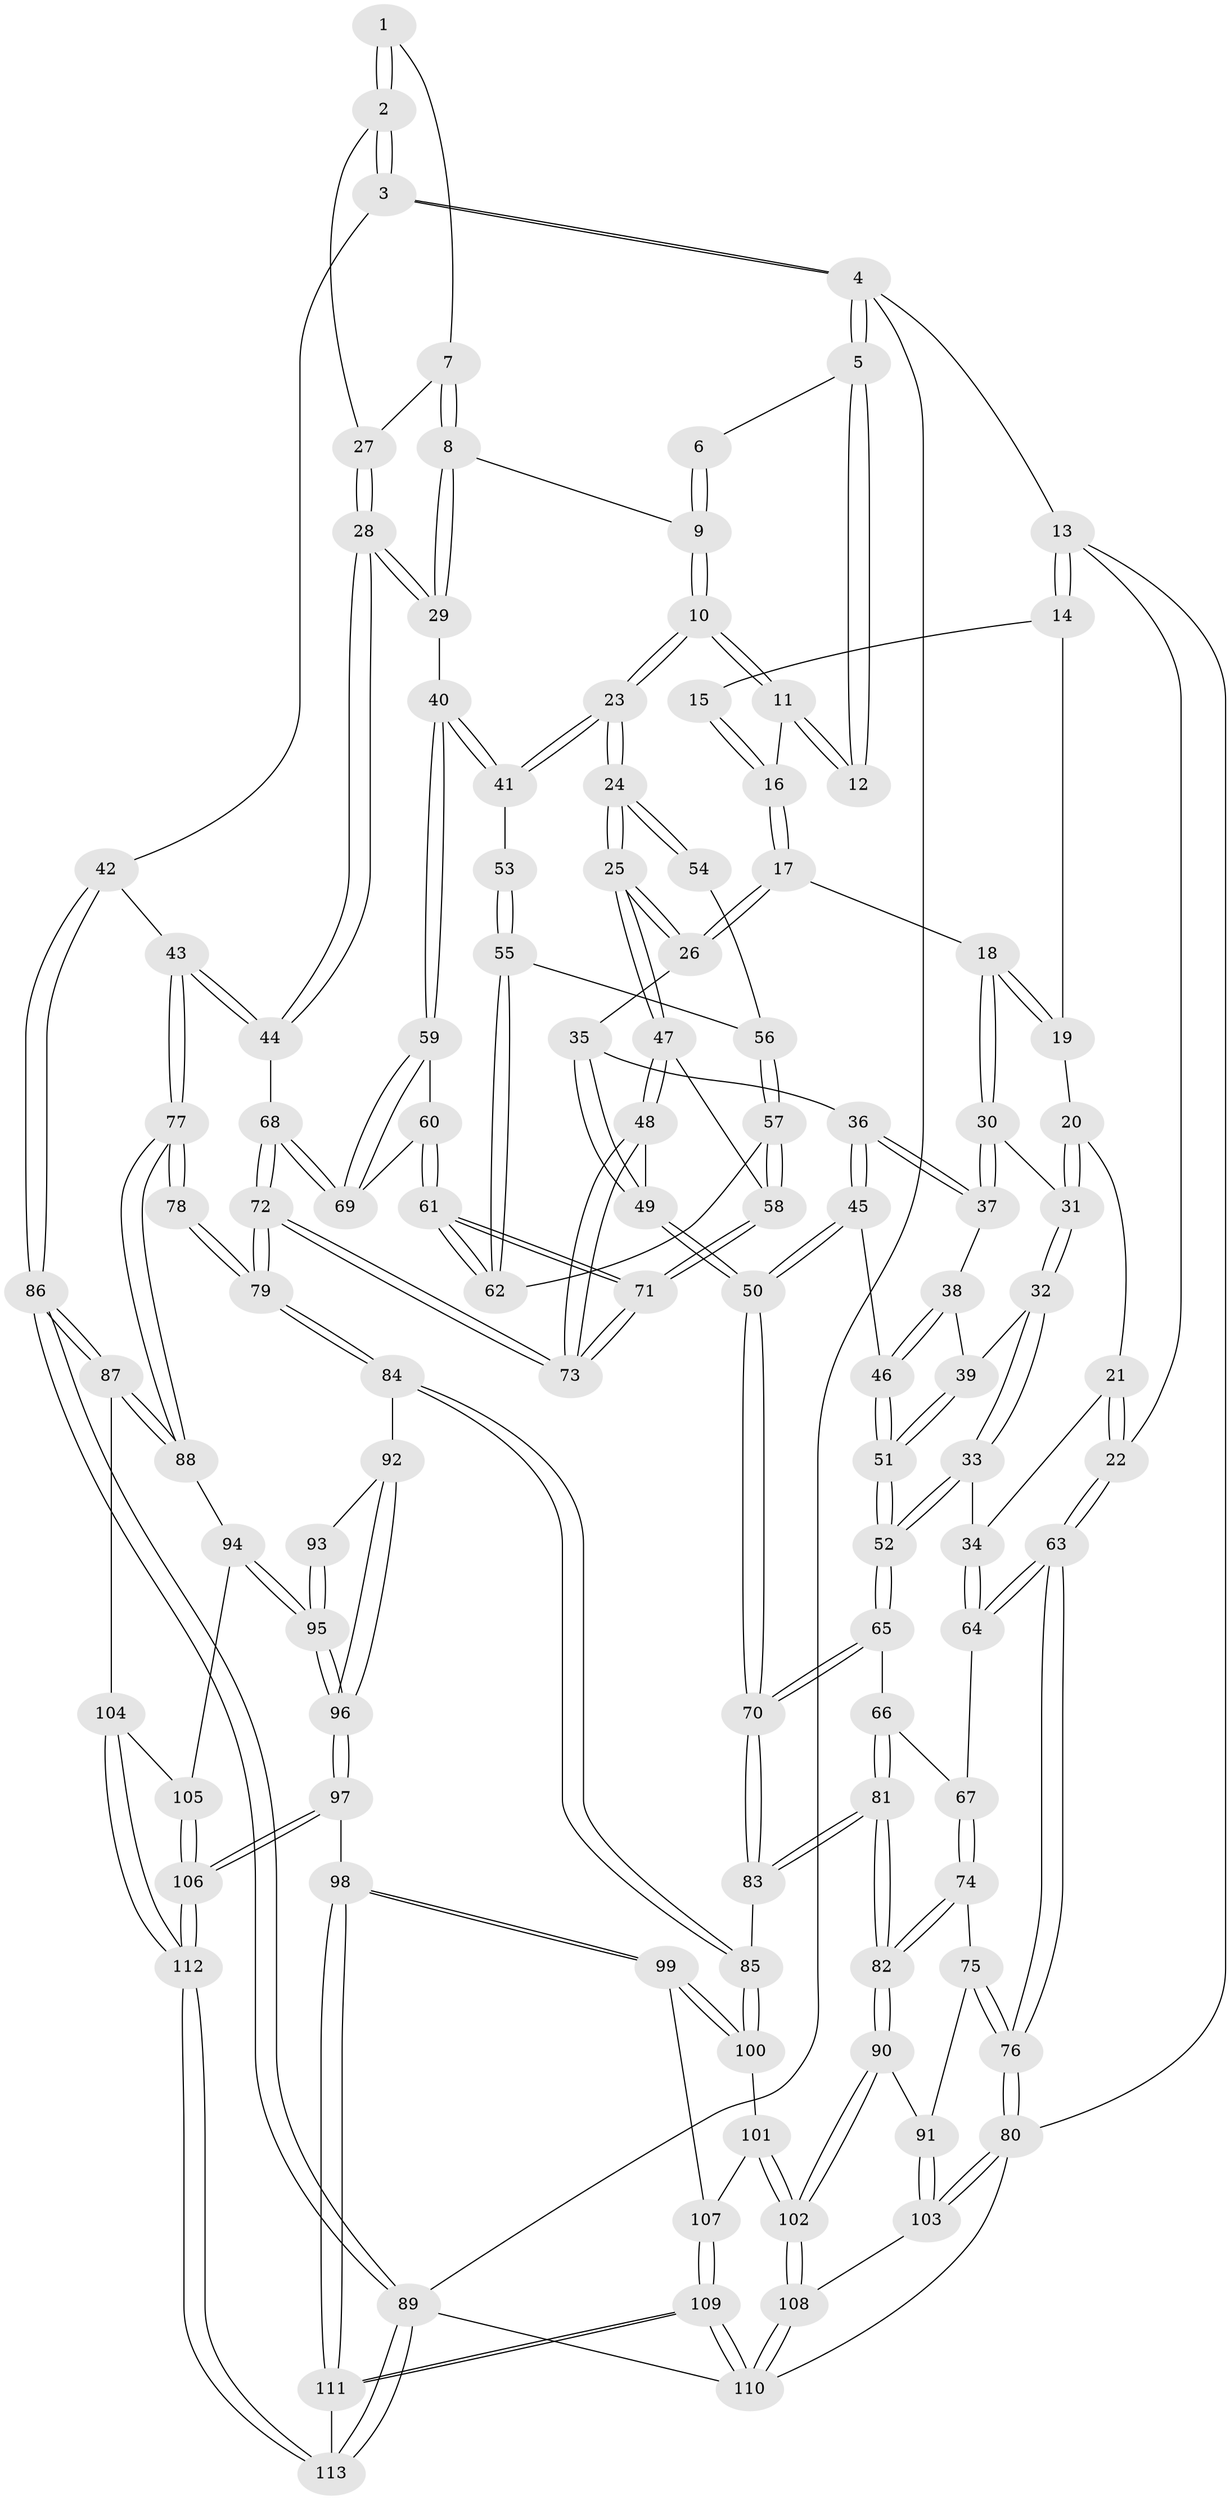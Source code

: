 // Generated by graph-tools (version 1.1) at 2025/11/02/27/25 16:11:54]
// undirected, 113 vertices, 279 edges
graph export_dot {
graph [start="1"]
  node [color=gray90,style=filled];
  1 [pos="+0.7968713656745332+0"];
  2 [pos="+1+0.16804654788414314"];
  3 [pos="+1+0.17204359622533966"];
  4 [pos="+1+0"];
  5 [pos="+0.7429184755169147+0"];
  6 [pos="+0.7517292649059636+0"];
  7 [pos="+0.8949103038813677+0.17595648102133704"];
  8 [pos="+0.8446244210231868+0.215294741677773"];
  9 [pos="+0.7853405924854242+0.19665994130406525"];
  10 [pos="+0.6592329806236503+0.19858786351967134"];
  11 [pos="+0.619390301763781+0.10125034559791543"];
  12 [pos="+0.7305010418433522+0"];
  13 [pos="+0+0"];
  14 [pos="+0.057734850642663316+0"];
  15 [pos="+0.42566648389916645+0"];
  16 [pos="+0.46542227726320107+0.1371765415454912"];
  17 [pos="+0.42651608090335663+0.16638922921581667"];
  18 [pos="+0.3608669280151569+0.16578078454456263"];
  19 [pos="+0.16782721710573012+0"];
  20 [pos="+0.16502470698761487+0.2218650932295505"];
  21 [pos="+0.16156982197891015+0.22406549879612067"];
  22 [pos="+0+0.27997005101142486"];
  23 [pos="+0.6498495704767914+0.2398053266704093"];
  24 [pos="+0.5897575371598107+0.3169816367466648"];
  25 [pos="+0.5848013840917193+0.31992533176917254"];
  26 [pos="+0.48276045907866294+0.2677089587239257"];
  27 [pos="+0.9757789671886661+0.17963360003121887"];
  28 [pos="+0.9173922429768775+0.3621500500775885"];
  29 [pos="+0.8358145009057296+0.3309379571638679"];
  30 [pos="+0.3427223731291804+0.19664866860386646"];
  31 [pos="+0.21644727884952164+0.24806856554627543"];
  32 [pos="+0.22435433456677323+0.31735130688600777"];
  33 [pos="+0.13995165318069203+0.3591764240648693"];
  34 [pos="+0.1261051423807132+0.35751620294155195"];
  35 [pos="+0.4377834938151089+0.3225456755200328"];
  36 [pos="+0.4129237201606003+0.32839288209516715"];
  37 [pos="+0.3403080087074857+0.2547049462655979"];
  38 [pos="+0.3378340696257167+0.26141696471641807"];
  39 [pos="+0.23367496159627657+0.32366912361023603"];
  40 [pos="+0.8141772547687665+0.3452400306895097"];
  41 [pos="+0.7754795523691526+0.33989259474360156"];
  42 [pos="+1+0.4428967123375672"];
  43 [pos="+1+0.45378253649714073"];
  44 [pos="+1+0.4363631918062144"];
  45 [pos="+0.35314534578199513+0.4017831406263521"];
  46 [pos="+0.31935434087212616+0.39280932328438717"];
  47 [pos="+0.5376686171575762+0.45524198876520044"];
  48 [pos="+0.5268246102369328+0.46873727065142645"];
  49 [pos="+0.5024451408235696+0.48671807277362805"];
  50 [pos="+0.4840479502279204+0.506484573418915"];
  51 [pos="+0.2955847076602106+0.3994592330119969"];
  52 [pos="+0.24418610512875843+0.4570884998556038"];
  53 [pos="+0.7344717295820402+0.3638298966005565"];
  54 [pos="+0.655019324829597+0.3592648784113352"];
  55 [pos="+0.7051644880995912+0.41837661154365585"];
  56 [pos="+0.6724823006926218+0.3901025247380291"];
  57 [pos="+0.644398614176665+0.449558876061851"];
  58 [pos="+0.6429670495518061+0.4506856776504698"];
  59 [pos="+0.8105776763899778+0.36636745168368023"];
  60 [pos="+0.7633374338430864+0.43798928363536693"];
  61 [pos="+0.7435810829182976+0.46444308898413933"];
  62 [pos="+0.7051847286368249+0.4185432361504203"];
  63 [pos="+0+0.28680343219175486"];
  64 [pos="+0.04352079498176123+0.38001164912113833"];
  65 [pos="+0.2323523958674678+0.49721414799538743"];
  66 [pos="+0.22116187685699673+0.5126681911658242"];
  67 [pos="+0.11714673920377257+0.5042474782369436"];
  68 [pos="+0.8563015870600023+0.5017277283738893"];
  69 [pos="+0.8420367802352603+0.4643884503233023"];
  70 [pos="+0.4754909134166823+0.5409543212233777"];
  71 [pos="+0.7418346057027562+0.516808943412245"];
  72 [pos="+0.7720881630223525+0.599630970199908"];
  73 [pos="+0.758533717216483+0.5768141882285962"];
  74 [pos="+0.019619350980191238+0.637316380117316"];
  75 [pos="+0+0.6455865645730029"];
  76 [pos="+0+0.6357879586006646"];
  77 [pos="+0.8558149282085373+0.684513162738215"];
  78 [pos="+0.8219324351981151+0.669534835493541"];
  79 [pos="+0.7721225109203496+0.6016257063035256"];
  80 [pos="+0+0.8729520068501019"];
  81 [pos="+0.25961582310325193+0.6944530077049093"];
  82 [pos="+0.2536905811972422+0.7020753088156693"];
  83 [pos="+0.4736036328559973+0.6268139624377067"];
  84 [pos="+0.5387026751456101+0.6727716478538283"];
  85 [pos="+0.5139793249224132+0.6690958030798618"];
  86 [pos="+1+0.8548452526125839"];
  87 [pos="+1+0.8501772500574805"];
  88 [pos="+0.9143229218771185+0.7525111777385378"];
  89 [pos="+1+1"];
  90 [pos="+0.24247424409113907+0.801582073619851"];
  91 [pos="+0.0681321345627423+0.7862591582973711"];
  92 [pos="+0.6344243085677559+0.7650712210847342"];
  93 [pos="+0.8019044076921745+0.6930496904370675"];
  94 [pos="+0.8943081353138721+0.79289717924464"];
  95 [pos="+0.6922599290266575+0.8848974652966077"];
  96 [pos="+0.6908705109348617+0.886633985826183"];
  97 [pos="+0.687229423710627+0.9067441702779462"];
  98 [pos="+0.5870773730353673+0.9035365411965783"];
  99 [pos="+0.5447745119158119+0.8890188727389503"];
  100 [pos="+0.4961399404541543+0.7754461031443014"];
  101 [pos="+0.3788605387029324+0.8572682483122652"];
  102 [pos="+0.25957411610608216+0.9011574930859346"];
  103 [pos="+0.017824227470350985+0.8815779126494673"];
  104 [pos="+0.9250330499308117+0.9353822476468436"];
  105 [pos="+0.8728712960131493+0.8689531951453439"];
  106 [pos="+0.7341000904508047+0.9805623665939456"];
  107 [pos="+0.5088693108816117+0.9146466874069159"];
  108 [pos="+0.23712199659414707+1"];
  109 [pos="+0.27323430488776457+1"];
  110 [pos="+0.2701752457725786+1"];
  111 [pos="+0.48351856801149884+1"];
  112 [pos="+0.7826726350100242+1"];
  113 [pos="+0.7846087546441155+1"];
  1 -- 2;
  1 -- 2;
  1 -- 7;
  2 -- 3;
  2 -- 3;
  2 -- 27;
  3 -- 4;
  3 -- 4;
  3 -- 42;
  4 -- 5;
  4 -- 5;
  4 -- 13;
  4 -- 89;
  5 -- 6;
  5 -- 12;
  5 -- 12;
  6 -- 9;
  6 -- 9;
  7 -- 8;
  7 -- 8;
  7 -- 27;
  8 -- 9;
  8 -- 29;
  8 -- 29;
  9 -- 10;
  9 -- 10;
  10 -- 11;
  10 -- 11;
  10 -- 23;
  10 -- 23;
  11 -- 12;
  11 -- 12;
  11 -- 16;
  13 -- 14;
  13 -- 14;
  13 -- 22;
  13 -- 80;
  14 -- 15;
  14 -- 19;
  15 -- 16;
  15 -- 16;
  16 -- 17;
  16 -- 17;
  17 -- 18;
  17 -- 26;
  17 -- 26;
  18 -- 19;
  18 -- 19;
  18 -- 30;
  18 -- 30;
  19 -- 20;
  20 -- 21;
  20 -- 31;
  20 -- 31;
  21 -- 22;
  21 -- 22;
  21 -- 34;
  22 -- 63;
  22 -- 63;
  23 -- 24;
  23 -- 24;
  23 -- 41;
  23 -- 41;
  24 -- 25;
  24 -- 25;
  24 -- 54;
  24 -- 54;
  25 -- 26;
  25 -- 26;
  25 -- 47;
  25 -- 47;
  26 -- 35;
  27 -- 28;
  27 -- 28;
  28 -- 29;
  28 -- 29;
  28 -- 44;
  28 -- 44;
  29 -- 40;
  30 -- 31;
  30 -- 37;
  30 -- 37;
  31 -- 32;
  31 -- 32;
  32 -- 33;
  32 -- 33;
  32 -- 39;
  33 -- 34;
  33 -- 52;
  33 -- 52;
  34 -- 64;
  34 -- 64;
  35 -- 36;
  35 -- 49;
  35 -- 49;
  36 -- 37;
  36 -- 37;
  36 -- 45;
  36 -- 45;
  37 -- 38;
  38 -- 39;
  38 -- 46;
  38 -- 46;
  39 -- 51;
  39 -- 51;
  40 -- 41;
  40 -- 41;
  40 -- 59;
  40 -- 59;
  41 -- 53;
  42 -- 43;
  42 -- 86;
  42 -- 86;
  43 -- 44;
  43 -- 44;
  43 -- 77;
  43 -- 77;
  44 -- 68;
  45 -- 46;
  45 -- 50;
  45 -- 50;
  46 -- 51;
  46 -- 51;
  47 -- 48;
  47 -- 48;
  47 -- 58;
  48 -- 49;
  48 -- 73;
  48 -- 73;
  49 -- 50;
  49 -- 50;
  50 -- 70;
  50 -- 70;
  51 -- 52;
  51 -- 52;
  52 -- 65;
  52 -- 65;
  53 -- 55;
  53 -- 55;
  54 -- 56;
  55 -- 56;
  55 -- 62;
  55 -- 62;
  56 -- 57;
  56 -- 57;
  57 -- 58;
  57 -- 58;
  57 -- 62;
  58 -- 71;
  58 -- 71;
  59 -- 60;
  59 -- 69;
  59 -- 69;
  60 -- 61;
  60 -- 61;
  60 -- 69;
  61 -- 62;
  61 -- 62;
  61 -- 71;
  61 -- 71;
  63 -- 64;
  63 -- 64;
  63 -- 76;
  63 -- 76;
  64 -- 67;
  65 -- 66;
  65 -- 70;
  65 -- 70;
  66 -- 67;
  66 -- 81;
  66 -- 81;
  67 -- 74;
  67 -- 74;
  68 -- 69;
  68 -- 69;
  68 -- 72;
  68 -- 72;
  70 -- 83;
  70 -- 83;
  71 -- 73;
  71 -- 73;
  72 -- 73;
  72 -- 73;
  72 -- 79;
  72 -- 79;
  74 -- 75;
  74 -- 82;
  74 -- 82;
  75 -- 76;
  75 -- 76;
  75 -- 91;
  76 -- 80;
  76 -- 80;
  77 -- 78;
  77 -- 78;
  77 -- 88;
  77 -- 88;
  78 -- 79;
  78 -- 79;
  79 -- 84;
  79 -- 84;
  80 -- 103;
  80 -- 103;
  80 -- 110;
  81 -- 82;
  81 -- 82;
  81 -- 83;
  81 -- 83;
  82 -- 90;
  82 -- 90;
  83 -- 85;
  84 -- 85;
  84 -- 85;
  84 -- 92;
  85 -- 100;
  85 -- 100;
  86 -- 87;
  86 -- 87;
  86 -- 89;
  86 -- 89;
  87 -- 88;
  87 -- 88;
  87 -- 104;
  88 -- 94;
  89 -- 113;
  89 -- 113;
  89 -- 110;
  90 -- 91;
  90 -- 102;
  90 -- 102;
  91 -- 103;
  91 -- 103;
  92 -- 93;
  92 -- 96;
  92 -- 96;
  93 -- 95;
  93 -- 95;
  94 -- 95;
  94 -- 95;
  94 -- 105;
  95 -- 96;
  95 -- 96;
  96 -- 97;
  96 -- 97;
  97 -- 98;
  97 -- 106;
  97 -- 106;
  98 -- 99;
  98 -- 99;
  98 -- 111;
  98 -- 111;
  99 -- 100;
  99 -- 100;
  99 -- 107;
  100 -- 101;
  101 -- 102;
  101 -- 102;
  101 -- 107;
  102 -- 108;
  102 -- 108;
  103 -- 108;
  104 -- 105;
  104 -- 112;
  104 -- 112;
  105 -- 106;
  105 -- 106;
  106 -- 112;
  106 -- 112;
  107 -- 109;
  107 -- 109;
  108 -- 110;
  108 -- 110;
  109 -- 110;
  109 -- 110;
  109 -- 111;
  109 -- 111;
  111 -- 113;
  112 -- 113;
  112 -- 113;
}
